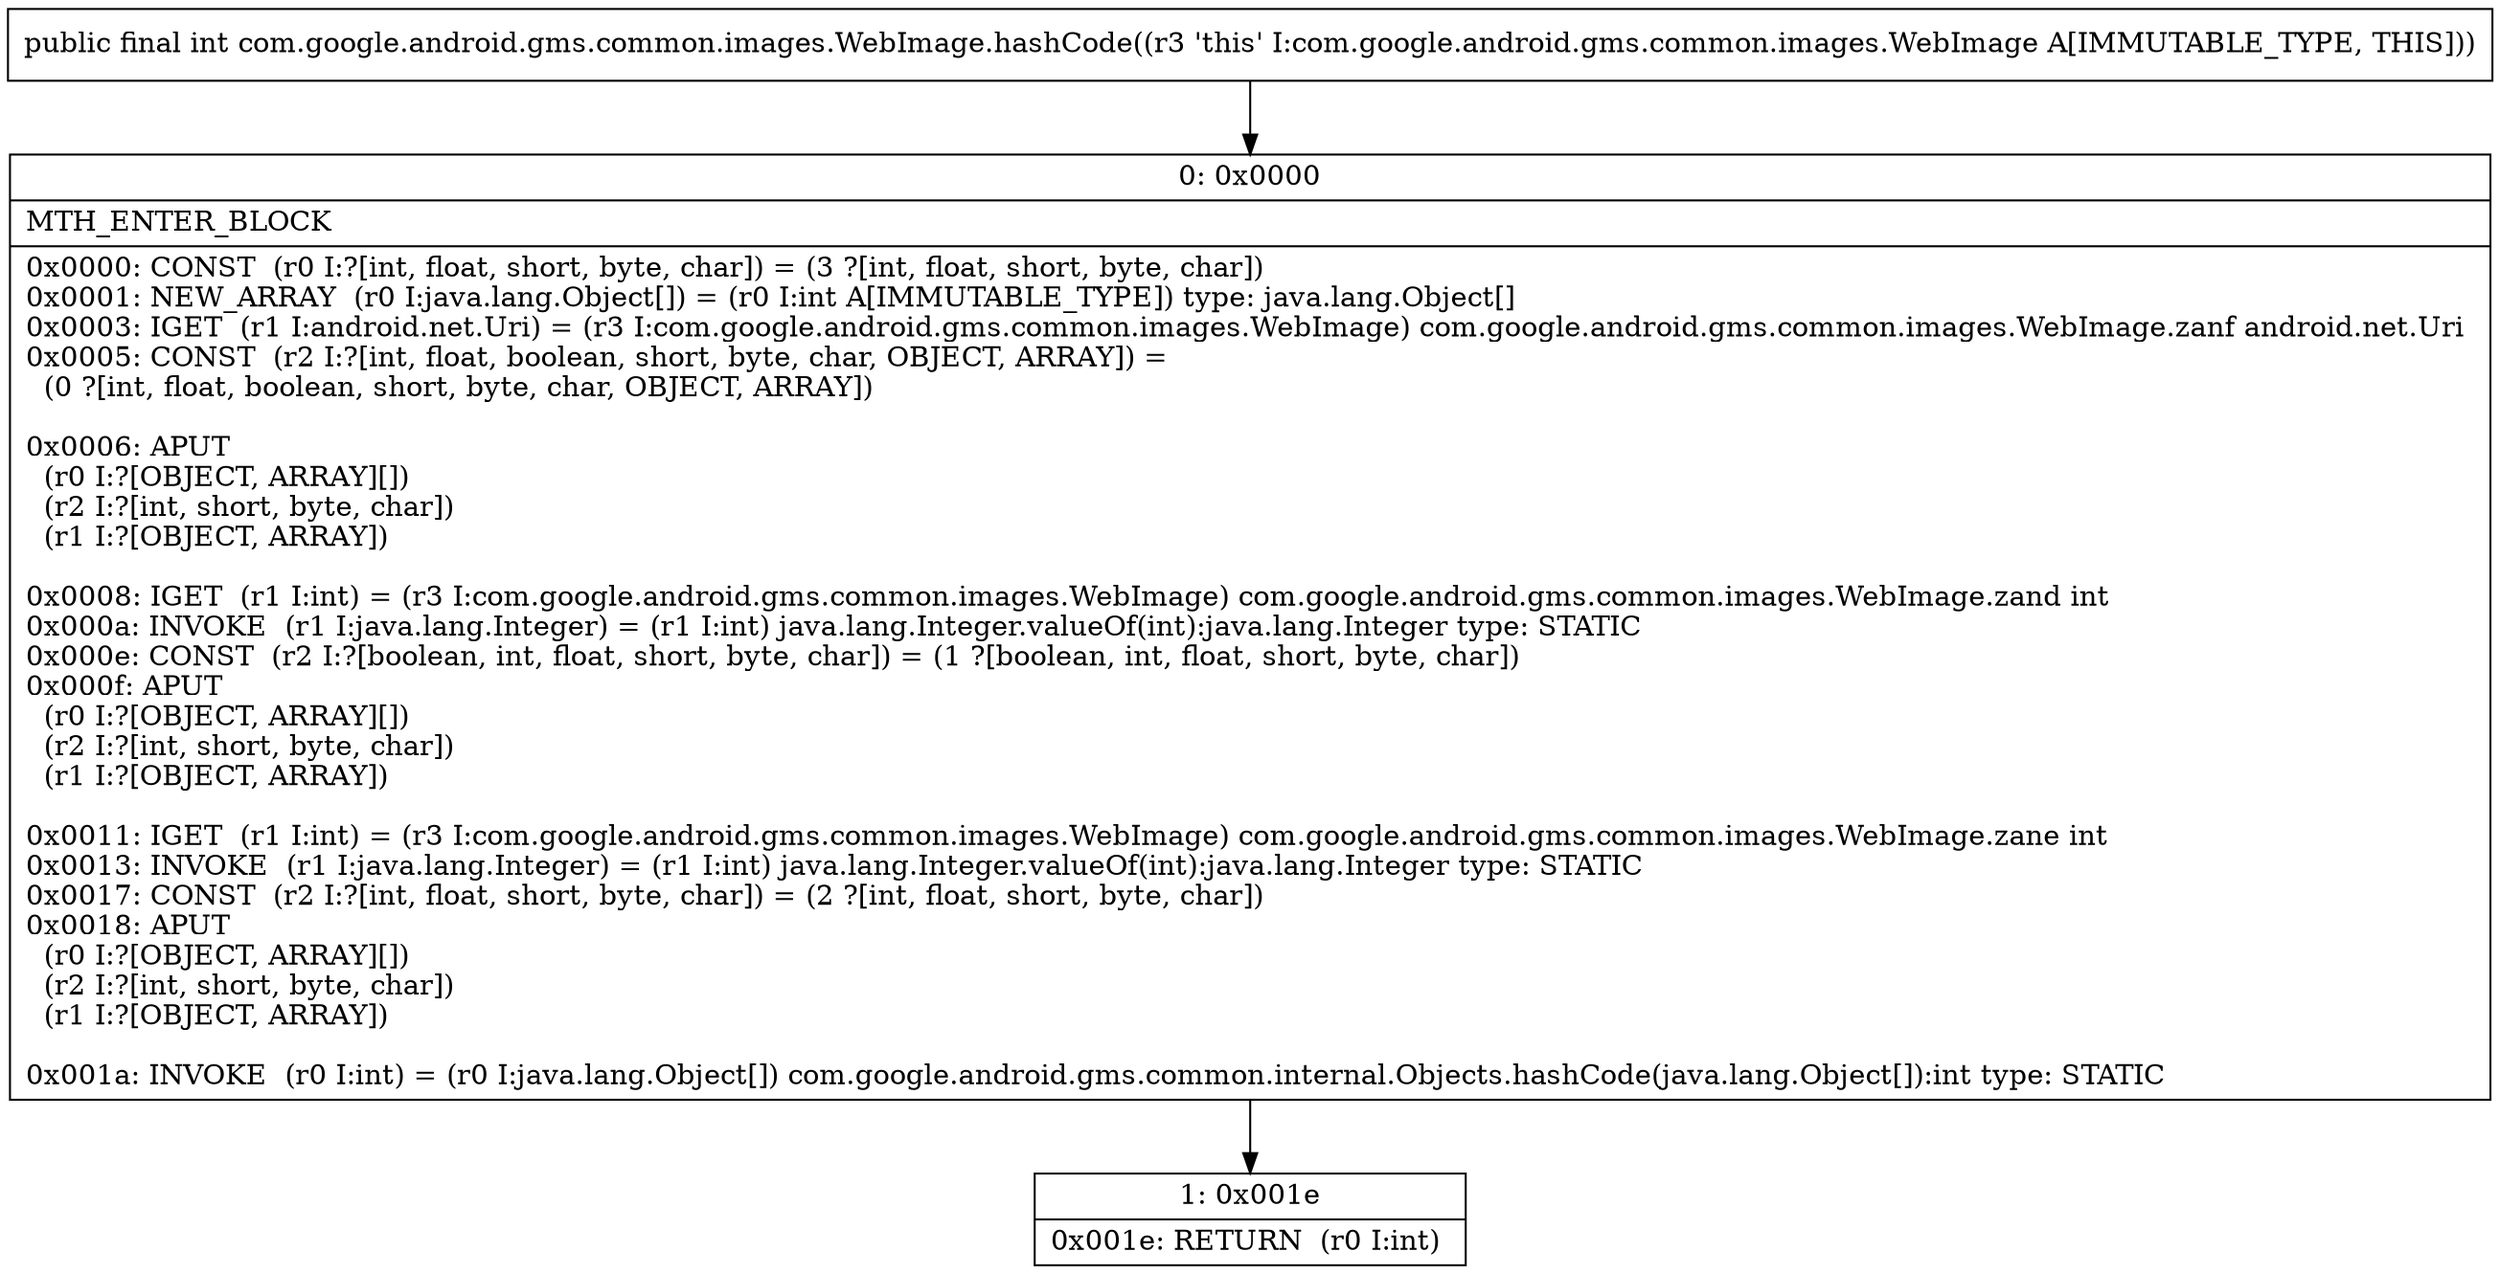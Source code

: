 digraph "CFG forcom.google.android.gms.common.images.WebImage.hashCode()I" {
Node_0 [shape=record,label="{0\:\ 0x0000|MTH_ENTER_BLOCK\l|0x0000: CONST  (r0 I:?[int, float, short, byte, char]) = (3 ?[int, float, short, byte, char]) \l0x0001: NEW_ARRAY  (r0 I:java.lang.Object[]) = (r0 I:int A[IMMUTABLE_TYPE]) type: java.lang.Object[] \l0x0003: IGET  (r1 I:android.net.Uri) = (r3 I:com.google.android.gms.common.images.WebImage) com.google.android.gms.common.images.WebImage.zanf android.net.Uri \l0x0005: CONST  (r2 I:?[int, float, boolean, short, byte, char, OBJECT, ARRAY]) = \l  (0 ?[int, float, boolean, short, byte, char, OBJECT, ARRAY])\l \l0x0006: APUT  \l  (r0 I:?[OBJECT, ARRAY][])\l  (r2 I:?[int, short, byte, char])\l  (r1 I:?[OBJECT, ARRAY])\l \l0x0008: IGET  (r1 I:int) = (r3 I:com.google.android.gms.common.images.WebImage) com.google.android.gms.common.images.WebImage.zand int \l0x000a: INVOKE  (r1 I:java.lang.Integer) = (r1 I:int) java.lang.Integer.valueOf(int):java.lang.Integer type: STATIC \l0x000e: CONST  (r2 I:?[boolean, int, float, short, byte, char]) = (1 ?[boolean, int, float, short, byte, char]) \l0x000f: APUT  \l  (r0 I:?[OBJECT, ARRAY][])\l  (r2 I:?[int, short, byte, char])\l  (r1 I:?[OBJECT, ARRAY])\l \l0x0011: IGET  (r1 I:int) = (r3 I:com.google.android.gms.common.images.WebImage) com.google.android.gms.common.images.WebImage.zane int \l0x0013: INVOKE  (r1 I:java.lang.Integer) = (r1 I:int) java.lang.Integer.valueOf(int):java.lang.Integer type: STATIC \l0x0017: CONST  (r2 I:?[int, float, short, byte, char]) = (2 ?[int, float, short, byte, char]) \l0x0018: APUT  \l  (r0 I:?[OBJECT, ARRAY][])\l  (r2 I:?[int, short, byte, char])\l  (r1 I:?[OBJECT, ARRAY])\l \l0x001a: INVOKE  (r0 I:int) = (r0 I:java.lang.Object[]) com.google.android.gms.common.internal.Objects.hashCode(java.lang.Object[]):int type: STATIC \l}"];
Node_1 [shape=record,label="{1\:\ 0x001e|0x001e: RETURN  (r0 I:int) \l}"];
MethodNode[shape=record,label="{public final int com.google.android.gms.common.images.WebImage.hashCode((r3 'this' I:com.google.android.gms.common.images.WebImage A[IMMUTABLE_TYPE, THIS])) }"];
MethodNode -> Node_0;
Node_0 -> Node_1;
}

